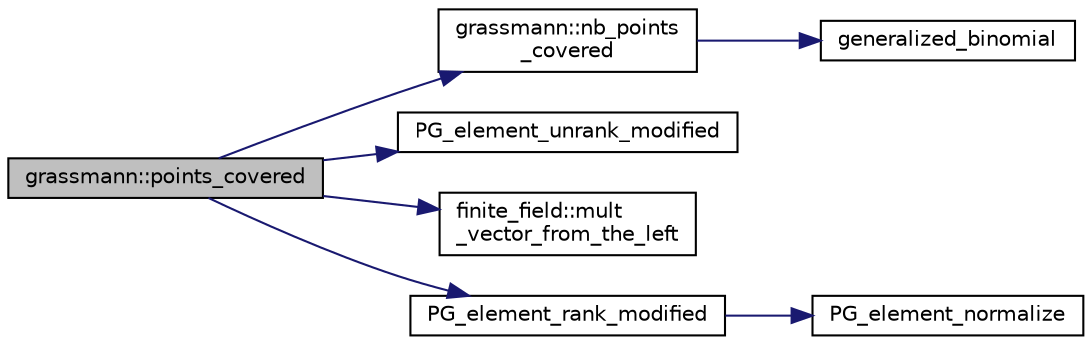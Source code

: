 digraph "grassmann::points_covered"
{
  edge [fontname="Helvetica",fontsize="10",labelfontname="Helvetica",labelfontsize="10"];
  node [fontname="Helvetica",fontsize="10",shape=record];
  rankdir="LR";
  Node509 [label="grassmann::points_covered",height=0.2,width=0.4,color="black", fillcolor="grey75", style="filled", fontcolor="black"];
  Node509 -> Node510 [color="midnightblue",fontsize="10",style="solid",fontname="Helvetica"];
  Node510 [label="grassmann::nb_points\l_covered",height=0.2,width=0.4,color="black", fillcolor="white", style="filled",URL="$df/d02/classgrassmann.html#a83e2f002ecb069b39ef098ca4acc1f9b"];
  Node510 -> Node511 [color="midnightblue",fontsize="10",style="solid",fontname="Helvetica"];
  Node511 [label="generalized_binomial",height=0.2,width=0.4,color="black", fillcolor="white", style="filled",URL="$d2/d7c/combinatorics_8_c.html#a24762dc22e45175d18ec1ec1d2556ae8"];
  Node509 -> Node512 [color="midnightblue",fontsize="10",style="solid",fontname="Helvetica"];
  Node512 [label="PG_element_unrank_modified",height=0.2,width=0.4,color="black", fillcolor="white", style="filled",URL="$d4/d67/geometry_8h.html#a83ae9b605d496f6a90345303f6efae64"];
  Node509 -> Node513 [color="midnightblue",fontsize="10",style="solid",fontname="Helvetica"];
  Node513 [label="finite_field::mult\l_vector_from_the_left",height=0.2,width=0.4,color="black", fillcolor="white", style="filled",URL="$df/d5a/classfinite__field.html#aad2078020fd058c71649f0a25a4c77cc"];
  Node509 -> Node514 [color="midnightblue",fontsize="10",style="solid",fontname="Helvetica"];
  Node514 [label="PG_element_rank_modified",height=0.2,width=0.4,color="black", fillcolor="white", style="filled",URL="$d4/d67/geometry_8h.html#a9cd1a8bf5b88a038e33862f6c2c3dd36"];
  Node514 -> Node515 [color="midnightblue",fontsize="10",style="solid",fontname="Helvetica"];
  Node515 [label="PG_element_normalize",height=0.2,width=0.4,color="black", fillcolor="white", style="filled",URL="$df/de4/projective_8_c.html#a5a4c3c1158bad6bab0d786c616bd0996"];
}
